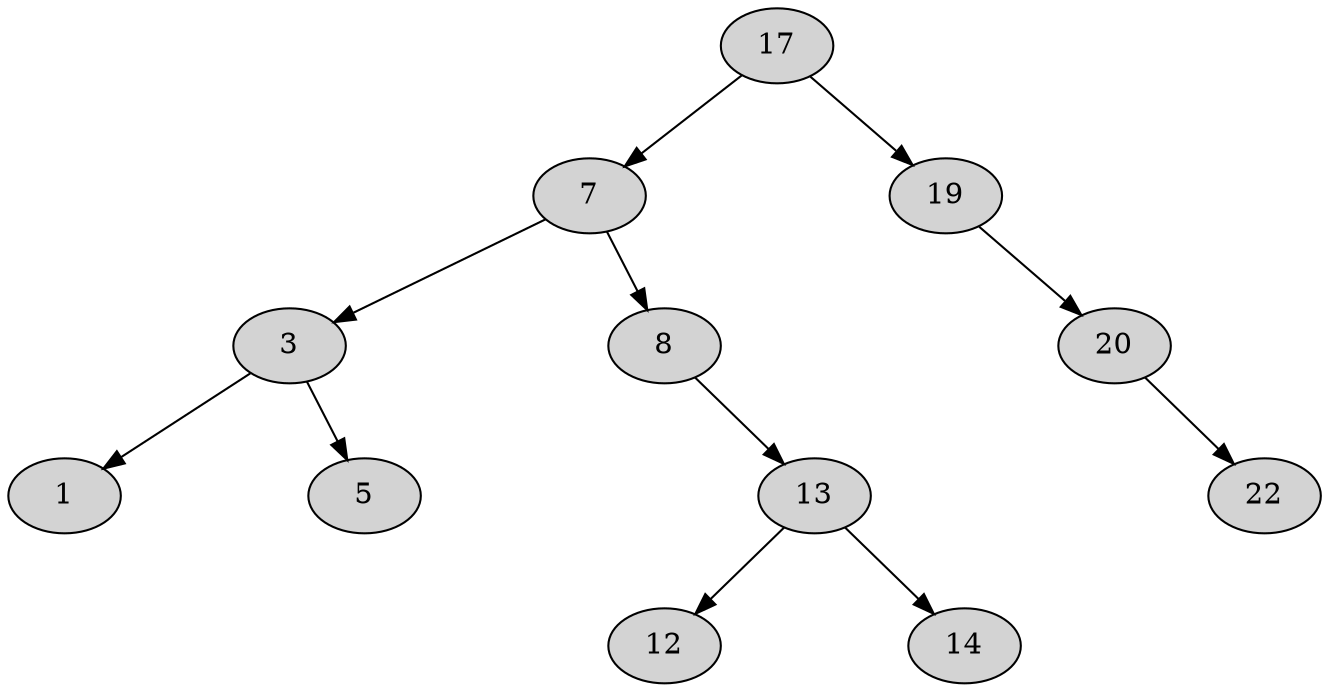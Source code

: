 digraph G {
  node [style=filled];
  N0 [label = 17];
  N0 -> N1;
  N1 [label = 7];
  N1 -> N2;
  N2 [label = 3];
  N2 -> N3;
  N3 [label = 1];
  C2 [label=2, style = invis];
  N2-> C2 [style=invis];
  N2 -> N4;
  N4 [label = 5];
  C1 [label=1, style = invis];
  N1-> C1 [style=invis];
  N1 -> N5;
  N5 [label = 8];
  C5 [label=5, style = invis];
  N5-> C5 [style=invis];
  G5 [label=5, style = invis];
  N5-> G5 [style=invis];
  N5 -> N6;
  N6 [label = 13];
  N6 -> N7;
  N7 [label = 12];
  C6 [label=6, style = invis];
  N6-> C6 [style=invis];
  N6 -> N8;
  N8 [label = 14];
  C0 [label=0, style = invis];
  N0-> C0 [style=invis];
  N0 -> N9;
  N9 [label = 19];
  C9 [label=9, style = invis];
  N9-> C9 [style=invis];
  G9 [label=9, style = invis];
  N9-> G9 [style=invis];
  N9 -> N10;
  N10 [label = 20];
  C10 [label=10, style = invis];
  N10-> C10 [style=invis];
  G10 [label=10, style = invis];
  N10-> G10 [style=invis];
  N10 -> N11;
  N11 [label = 22];
}
